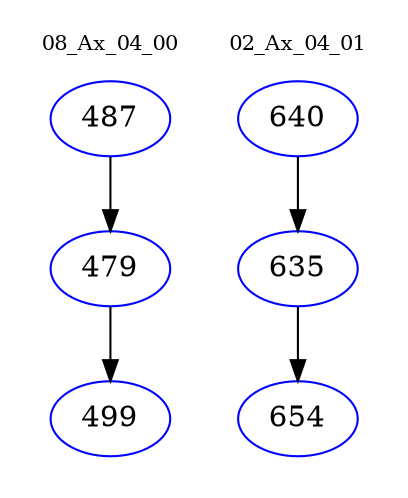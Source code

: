 digraph{
subgraph cluster_0 {
color = white
label = "08_Ax_04_00";
fontsize=10;
T0_487 [label="487", color="blue"]
T0_487 -> T0_479 [color="black"]
T0_479 [label="479", color="blue"]
T0_479 -> T0_499 [color="black"]
T0_499 [label="499", color="blue"]
}
subgraph cluster_1 {
color = white
label = "02_Ax_04_01";
fontsize=10;
T1_640 [label="640", color="blue"]
T1_640 -> T1_635 [color="black"]
T1_635 [label="635", color="blue"]
T1_635 -> T1_654 [color="black"]
T1_654 [label="654", color="blue"]
}
}
